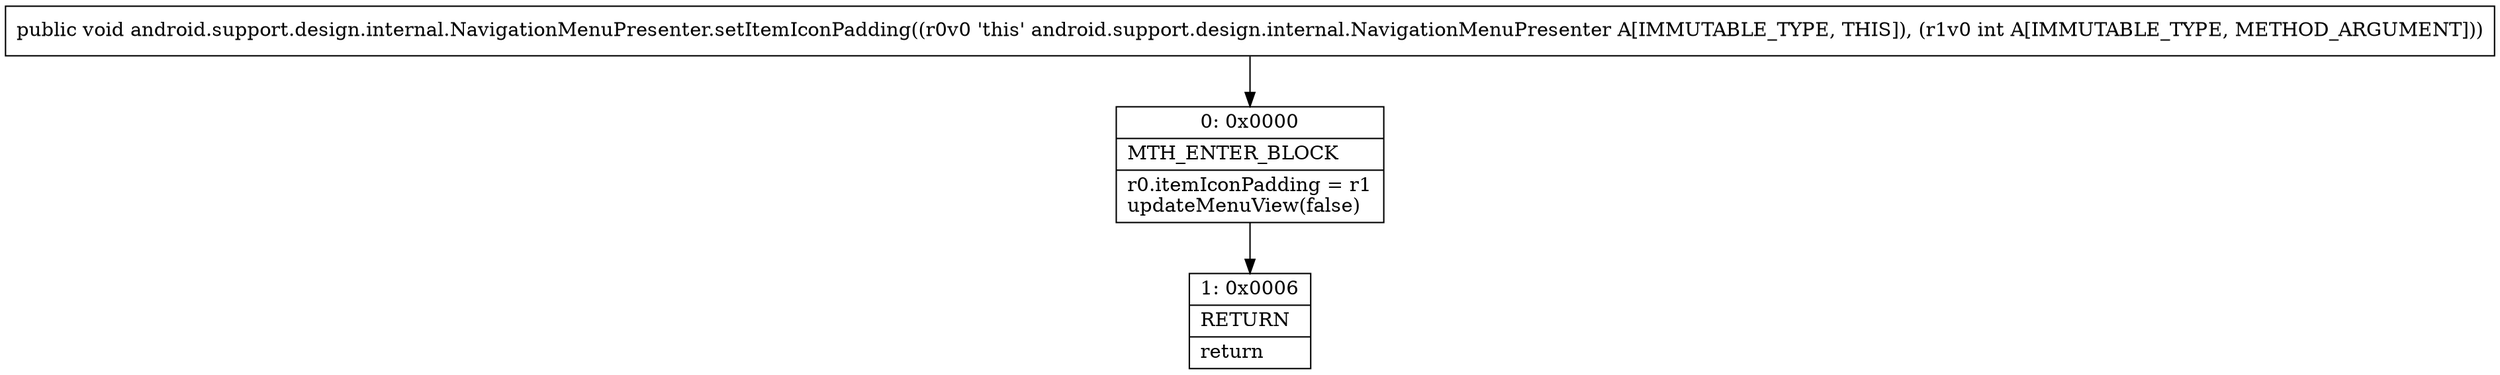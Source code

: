 digraph "CFG forandroid.support.design.internal.NavigationMenuPresenter.setItemIconPadding(I)V" {
Node_0 [shape=record,label="{0\:\ 0x0000|MTH_ENTER_BLOCK\l|r0.itemIconPadding = r1\lupdateMenuView(false)\l}"];
Node_1 [shape=record,label="{1\:\ 0x0006|RETURN\l|return\l}"];
MethodNode[shape=record,label="{public void android.support.design.internal.NavigationMenuPresenter.setItemIconPadding((r0v0 'this' android.support.design.internal.NavigationMenuPresenter A[IMMUTABLE_TYPE, THIS]), (r1v0 int A[IMMUTABLE_TYPE, METHOD_ARGUMENT])) }"];
MethodNode -> Node_0;
Node_0 -> Node_1;
}

